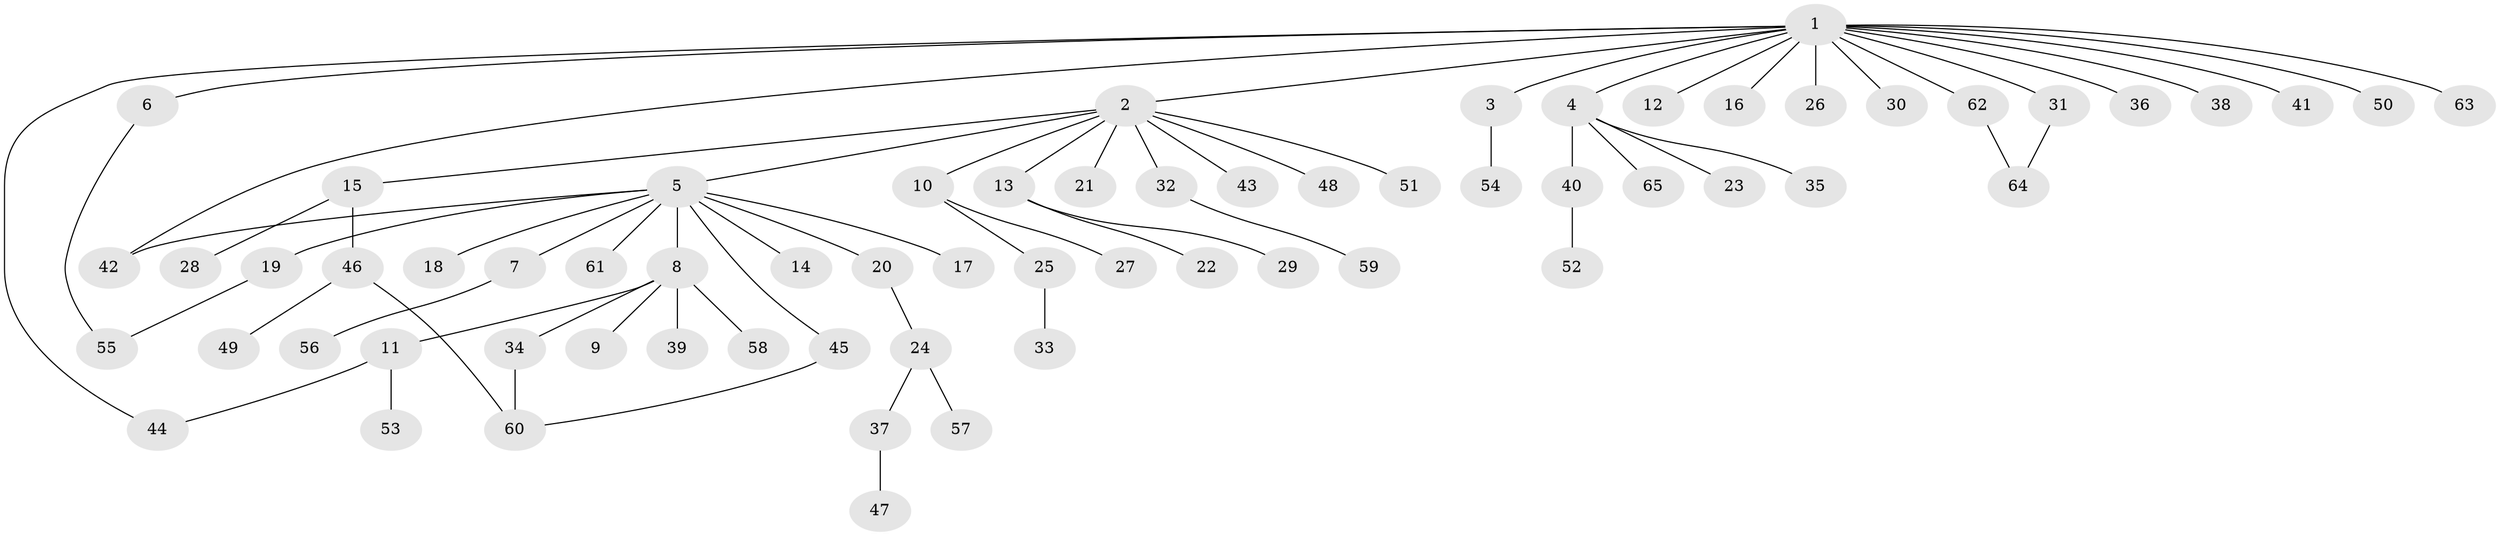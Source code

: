 // coarse degree distribution, {16: 0.02127659574468085, 9: 0.02127659574468085, 1: 0.5957446808510638, 5: 0.02127659574468085, 10: 0.02127659574468085, 2: 0.2553191489361702, 6: 0.02127659574468085, 3: 0.0425531914893617}
// Generated by graph-tools (version 1.1) at 2025/23/03/03/25 07:23:54]
// undirected, 65 vertices, 70 edges
graph export_dot {
graph [start="1"]
  node [color=gray90,style=filled];
  1;
  2;
  3;
  4;
  5;
  6;
  7;
  8;
  9;
  10;
  11;
  12;
  13;
  14;
  15;
  16;
  17;
  18;
  19;
  20;
  21;
  22;
  23;
  24;
  25;
  26;
  27;
  28;
  29;
  30;
  31;
  32;
  33;
  34;
  35;
  36;
  37;
  38;
  39;
  40;
  41;
  42;
  43;
  44;
  45;
  46;
  47;
  48;
  49;
  50;
  51;
  52;
  53;
  54;
  55;
  56;
  57;
  58;
  59;
  60;
  61;
  62;
  63;
  64;
  65;
  1 -- 2;
  1 -- 3;
  1 -- 4;
  1 -- 6;
  1 -- 12;
  1 -- 16;
  1 -- 26;
  1 -- 30;
  1 -- 31;
  1 -- 36;
  1 -- 38;
  1 -- 41;
  1 -- 42;
  1 -- 44;
  1 -- 50;
  1 -- 62;
  1 -- 63;
  2 -- 5;
  2 -- 10;
  2 -- 13;
  2 -- 15;
  2 -- 21;
  2 -- 32;
  2 -- 43;
  2 -- 48;
  2 -- 51;
  3 -- 54;
  4 -- 23;
  4 -- 35;
  4 -- 40;
  4 -- 65;
  5 -- 7;
  5 -- 8;
  5 -- 14;
  5 -- 17;
  5 -- 18;
  5 -- 19;
  5 -- 20;
  5 -- 42;
  5 -- 45;
  5 -- 61;
  6 -- 55;
  7 -- 56;
  8 -- 9;
  8 -- 11;
  8 -- 34;
  8 -- 39;
  8 -- 58;
  10 -- 25;
  10 -- 27;
  11 -- 44;
  11 -- 53;
  13 -- 22;
  13 -- 29;
  15 -- 28;
  15 -- 46;
  19 -- 55;
  20 -- 24;
  24 -- 37;
  24 -- 57;
  25 -- 33;
  31 -- 64;
  32 -- 59;
  34 -- 60;
  37 -- 47;
  40 -- 52;
  45 -- 60;
  46 -- 49;
  46 -- 60;
  62 -- 64;
}
